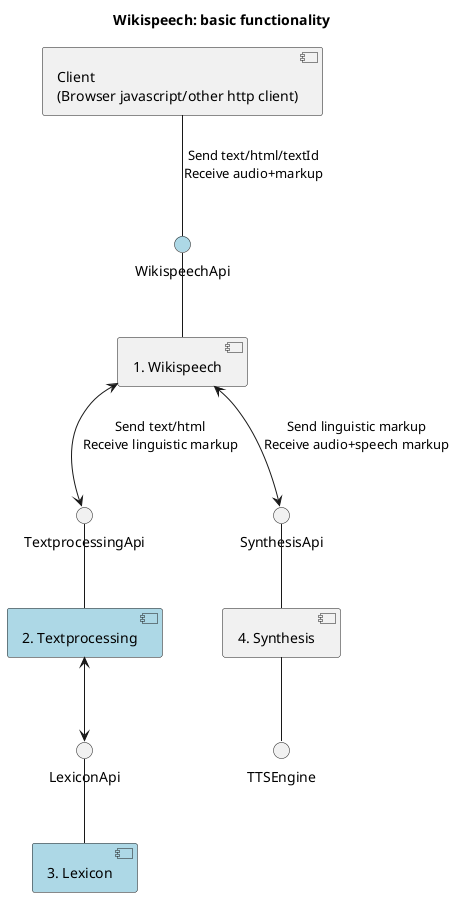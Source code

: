 @startuml

title
Wikispeech: basic functionality
end title

component "Client\n(Browser javascript/other http client)" as Client

component "1. Wikispeech" as Wikispeech
'component "2. NLP" as NLP
component "2. Textprocessing" as Textprocessing #lightblue
url of Textprocessing is [[textprocessing2.svg]]

component "3. Lexicon" as Lexicon #lightblue
url of Lexicon is [[Lexicon.svg]]

component "4. Synthesis" as Synthesis
'component "5. Recordings" as Recordings


interface WikispeechApi #lightblue
url of WikispeechApi is [[WikispeechApi.svg]]
'note left: Extended functionality: [[extended.svg]]
'note left: Client sends text/html/markup

'interface NlpApi
interface TextprocessingApi
interface LexiconApi
interface SynthesisApi
'interface RecordingApi
'database Recordings

Client -- WikispeechApi : "Send text/html/textId\nReceive audio+markup"
'note right: Client receives markup

WikispeechApi -- Wikispeech

'Wikispeech <--> NlpApi : "Send text/html\nReceive linguistic markup"
'NlpApi -- NLP

Wikispeech <--> TextprocessingApi : "Send text/html\nReceive linguistic markup"



Wikispeech <--> SynthesisApi : "Send linguistic markup\nReceive audio+speech markup"
SynthesisApi -- Synthesis

Synthesis -- TTSEngine

'Wikispeech <--> RecordingApi : "Send text id\nReceive audio+speech markup"
'RecordingApi -- Recordings

'NLP <--> TextprocessingApi
'NLP <--> LexiconApi

TextprocessingApi -- Textprocessing
Textprocessing <--> LexiconApi
LexiconApi -- Lexicon


@enduml
